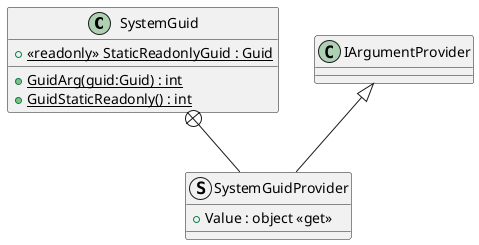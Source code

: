 @startuml
class SystemGuid {
    + {static} GuidArg(guid:Guid) : int
    + {static} <<readonly>> StaticReadonlyGuid : Guid
    + {static} GuidStaticReadonly() : int
}
struct SystemGuidProvider {
    + Value : object <<get>>
}
SystemGuid +-- SystemGuidProvider
IArgumentProvider <|-- SystemGuidProvider
@enduml
